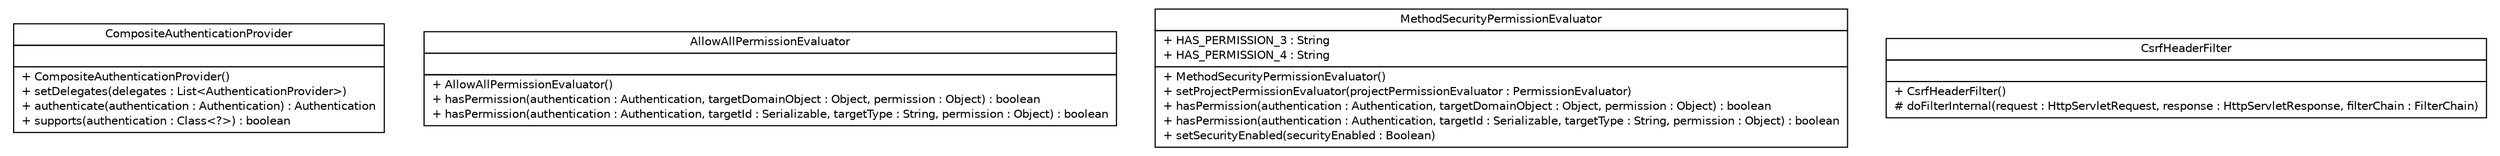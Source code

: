 #!/usr/local/bin/dot
#
# Class diagram 
# Generated by UMLGraph version R5_6-24-gf6e263 (http://www.umlgraph.org/)
#

digraph G {
	edge [fontname="Helvetica",fontsize=10,labelfontname="Helvetica",labelfontsize=10];
	node [fontname="Helvetica",fontsize=10,shape=plaintext];
	nodesep=0.25;
	ranksep=0.5;
	// cn.home1.oss.lib.security.CompositeAuthenticationProvider
	c135 [label=<<table title="cn.home1.oss.lib.security.CompositeAuthenticationProvider" border="0" cellborder="1" cellspacing="0" cellpadding="2" port="p" href="./CompositeAuthenticationProvider.html">
		<tr><td><table border="0" cellspacing="0" cellpadding="1">
<tr><td align="center" balign="center"> CompositeAuthenticationProvider </td></tr>
		</table></td></tr>
		<tr><td><table border="0" cellspacing="0" cellpadding="1">
<tr><td align="left" balign="left">  </td></tr>
		</table></td></tr>
		<tr><td><table border="0" cellspacing="0" cellpadding="1">
<tr><td align="left" balign="left"> + CompositeAuthenticationProvider() </td></tr>
<tr><td align="left" balign="left"> + setDelegates(delegates : List&lt;AuthenticationProvider&gt;) </td></tr>
<tr><td align="left" balign="left"> + authenticate(authentication : Authentication) : Authentication </td></tr>
<tr><td align="left" balign="left"> + supports(authentication : Class&lt;?&gt;) : boolean </td></tr>
		</table></td></tr>
		</table>>, URL="./CompositeAuthenticationProvider.html", fontname="Helvetica", fontcolor="black", fontsize=10.0];
	// cn.home1.oss.lib.security.AllowAllPermissionEvaluator
	c136 [label=<<table title="cn.home1.oss.lib.security.AllowAllPermissionEvaluator" border="0" cellborder="1" cellspacing="0" cellpadding="2" port="p" href="./AllowAllPermissionEvaluator.html">
		<tr><td><table border="0" cellspacing="0" cellpadding="1">
<tr><td align="center" balign="center"> AllowAllPermissionEvaluator </td></tr>
		</table></td></tr>
		<tr><td><table border="0" cellspacing="0" cellpadding="1">
<tr><td align="left" balign="left">  </td></tr>
		</table></td></tr>
		<tr><td><table border="0" cellspacing="0" cellpadding="1">
<tr><td align="left" balign="left"> + AllowAllPermissionEvaluator() </td></tr>
<tr><td align="left" balign="left"> + hasPermission(authentication : Authentication, targetDomainObject : Object, permission : Object) : boolean </td></tr>
<tr><td align="left" balign="left"> + hasPermission(authentication : Authentication, targetId : Serializable, targetType : String, permission : Object) : boolean </td></tr>
		</table></td></tr>
		</table>>, URL="./AllowAllPermissionEvaluator.html", fontname="Helvetica", fontcolor="black", fontsize=10.0];
	// cn.home1.oss.lib.security.MethodSecurityPermissionEvaluator
	c137 [label=<<table title="cn.home1.oss.lib.security.MethodSecurityPermissionEvaluator" border="0" cellborder="1" cellspacing="0" cellpadding="2" port="p" href="./MethodSecurityPermissionEvaluator.html">
		<tr><td><table border="0" cellspacing="0" cellpadding="1">
<tr><td align="center" balign="center"> MethodSecurityPermissionEvaluator </td></tr>
		</table></td></tr>
		<tr><td><table border="0" cellspacing="0" cellpadding="1">
<tr><td align="left" balign="left"> + HAS_PERMISSION_3 : String </td></tr>
<tr><td align="left" balign="left"> + HAS_PERMISSION_4 : String </td></tr>
		</table></td></tr>
		<tr><td><table border="0" cellspacing="0" cellpadding="1">
<tr><td align="left" balign="left"> + MethodSecurityPermissionEvaluator() </td></tr>
<tr><td align="left" balign="left"> + setProjectPermissionEvaluator(projectPermissionEvaluator : PermissionEvaluator) </td></tr>
<tr><td align="left" balign="left"> + hasPermission(authentication : Authentication, targetDomainObject : Object, permission : Object) : boolean </td></tr>
<tr><td align="left" balign="left"> + hasPermission(authentication : Authentication, targetId : Serializable, targetType : String, permission : Object) : boolean </td></tr>
<tr><td align="left" balign="left"> + setSecurityEnabled(securityEnabled : Boolean) </td></tr>
		</table></td></tr>
		</table>>, URL="./MethodSecurityPermissionEvaluator.html", fontname="Helvetica", fontcolor="black", fontsize=10.0];
	// cn.home1.oss.lib.security.CsrfHeaderFilter
	c138 [label=<<table title="cn.home1.oss.lib.security.CsrfHeaderFilter" border="0" cellborder="1" cellspacing="0" cellpadding="2" port="p" href="./CsrfHeaderFilter.html">
		<tr><td><table border="0" cellspacing="0" cellpadding="1">
<tr><td align="center" balign="center"> CsrfHeaderFilter </td></tr>
		</table></td></tr>
		<tr><td><table border="0" cellspacing="0" cellpadding="1">
<tr><td align="left" balign="left">  </td></tr>
		</table></td></tr>
		<tr><td><table border="0" cellspacing="0" cellpadding="1">
<tr><td align="left" balign="left"> + CsrfHeaderFilter() </td></tr>
<tr><td align="left" balign="left"> # doFilterInternal(request : HttpServletRequest, response : HttpServletResponse, filterChain : FilterChain) </td></tr>
		</table></td></tr>
		</table>>, URL="./CsrfHeaderFilter.html", fontname="Helvetica", fontcolor="black", fontsize=10.0];
}


